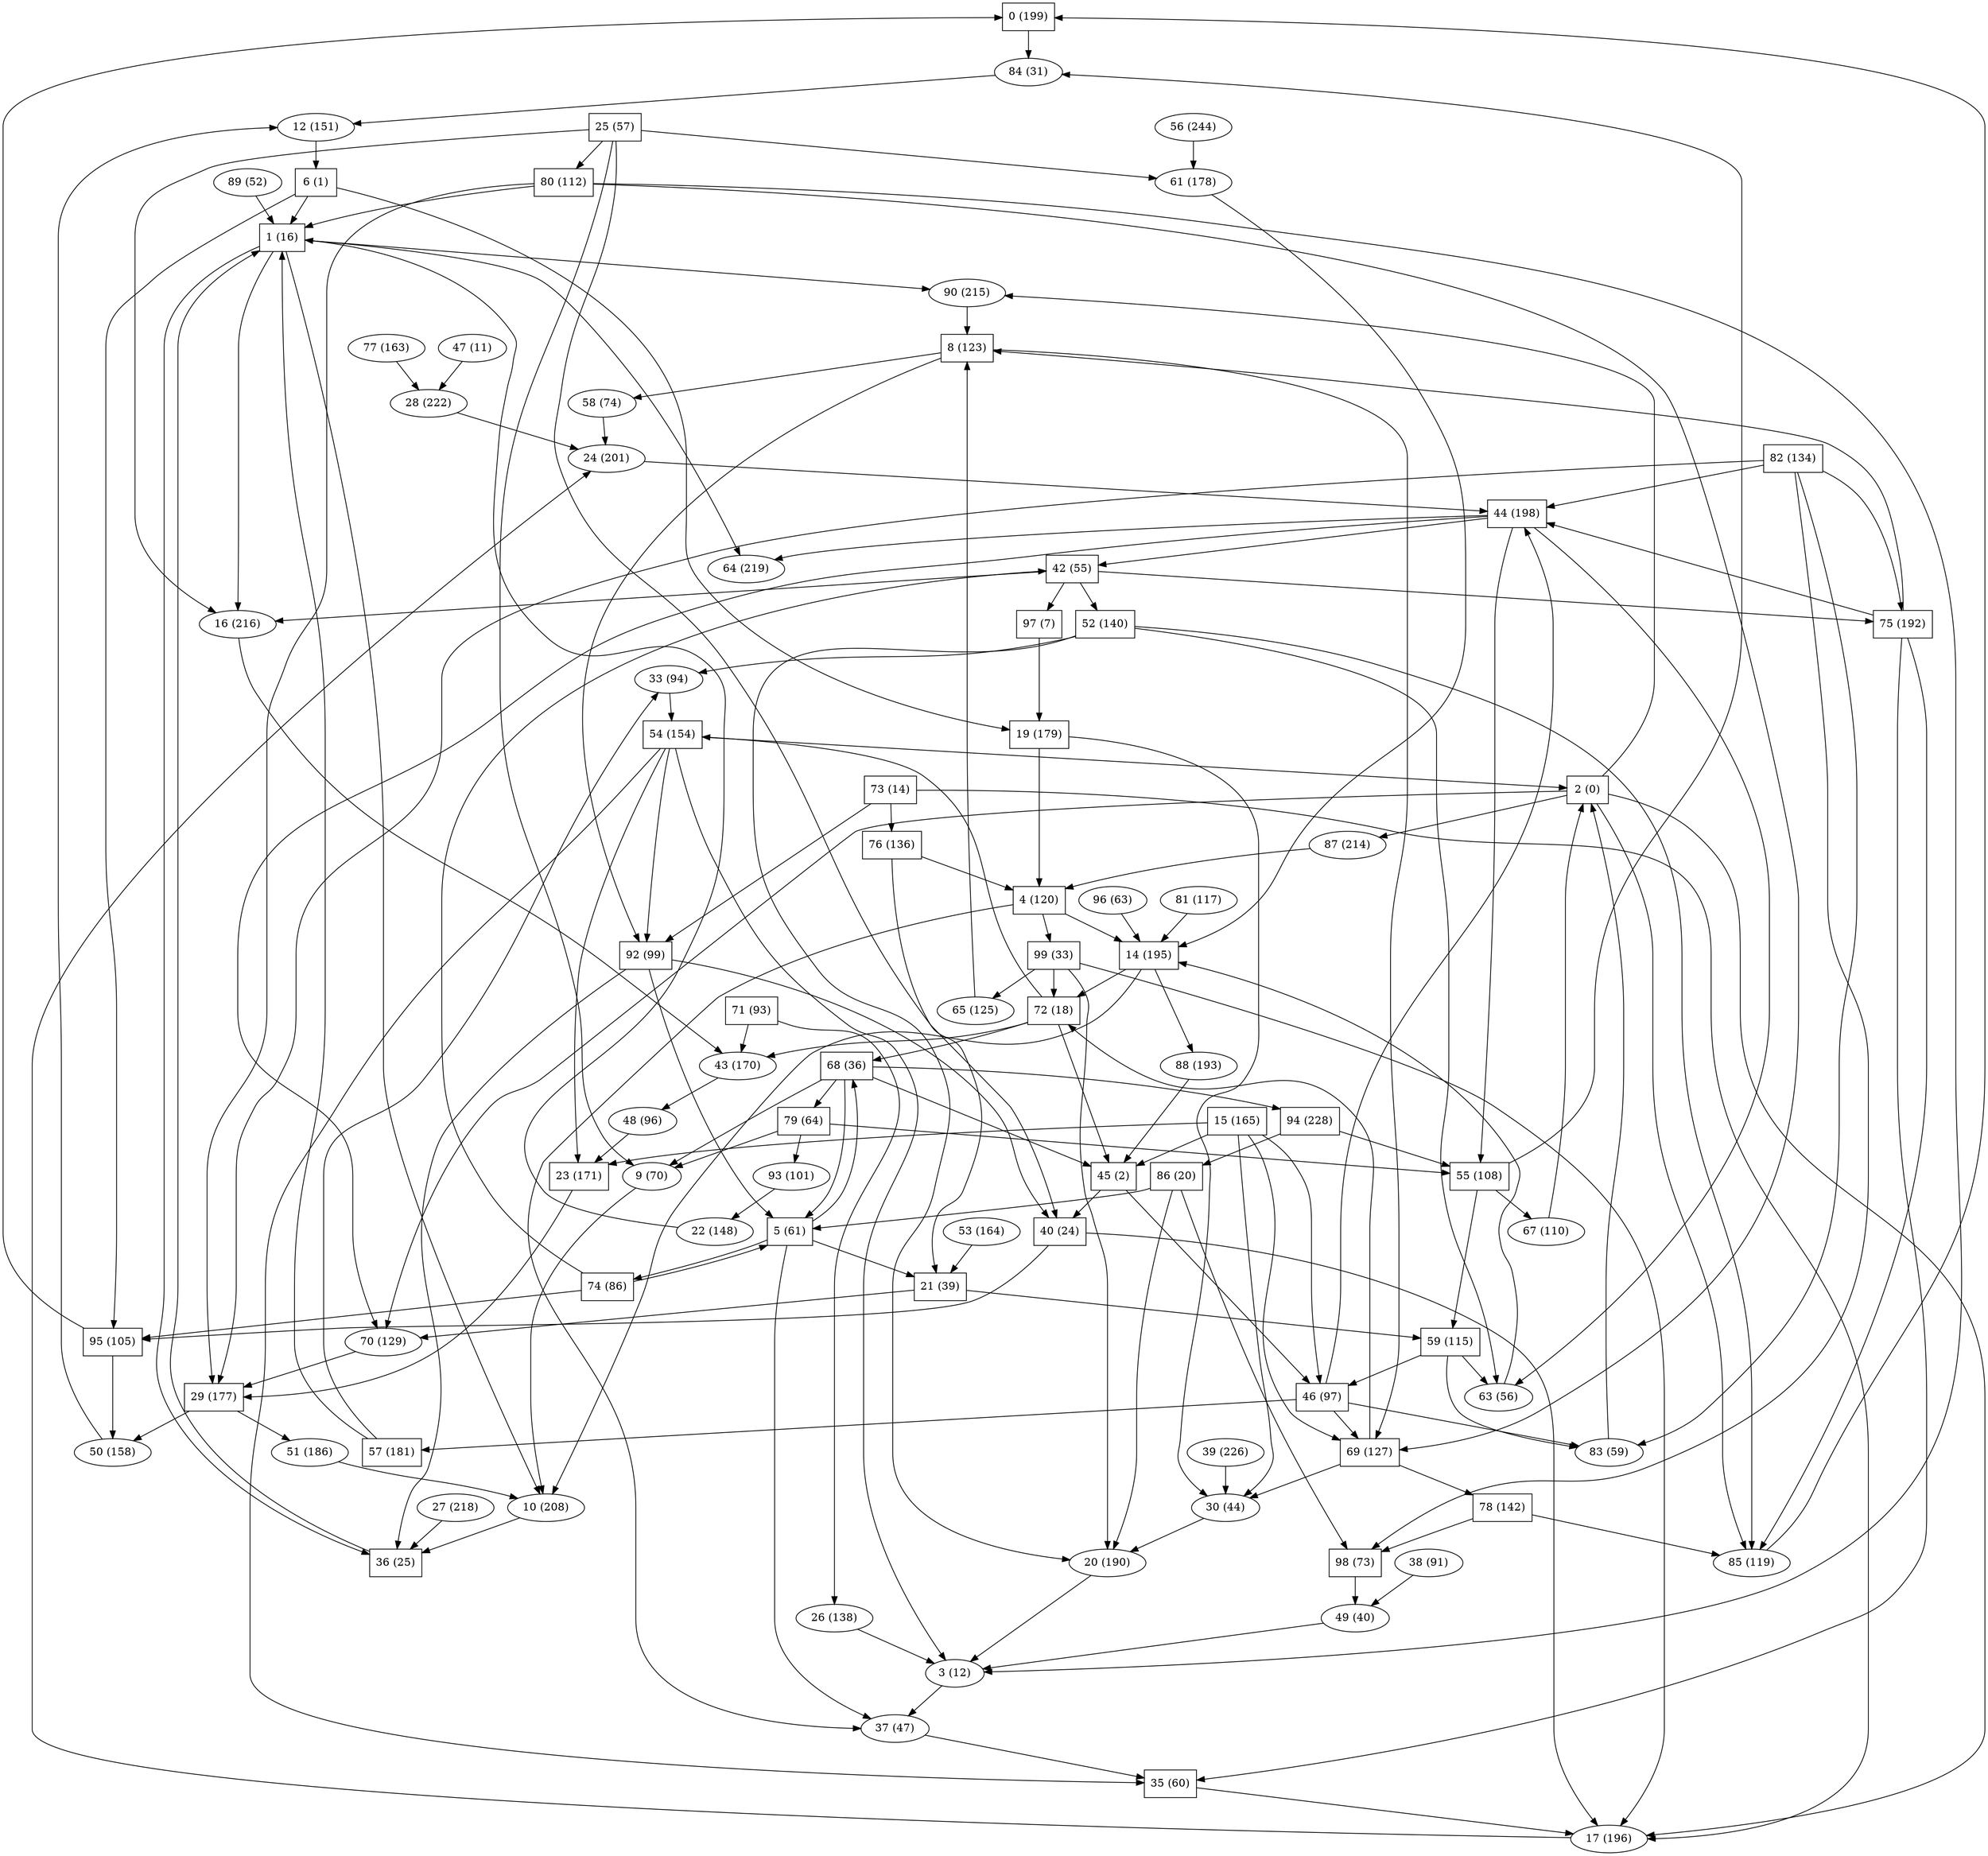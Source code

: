 digraph G { 
"0"[label="\N (199)", color=black, shape=polygon ]
"0"->"84"
"1"[label="\N (16)", color=black, shape=polygon ]
"1"->"10"
"1"->"16"
"1"->"36"
"1"->"64"
"1"->"90"
"2"[label="\N (0)", color=black, shape=polygon ]
"2"->"17"
"2"->"70"
"2"->"85"
"2"->"87"
"2"->"90"
"3"[label="\N (12)" , color=black ]
"3"->"37"
"4"[label="\N (120)", color=black, shape=polygon ]
"4"->"14"
"4"->"37"
"4"->"99"
"5"[label="\N (61)", color=black, shape=polygon ]
"5"->"21"
"5"->"37"
"5"->"68"
"5"->"74"
"6"[label="\N (1)", color=black, shape=polygon ]
"6"->"1"
"6"->"19"
"6"->"95"
"8"[label="\N (123)", color=black, shape=polygon ]
"8"->"58"
"8"->"69"
"8"->"92"
"9"[label="\N (70)" , color=black ]
"9"->"10"
"10"[label="\N (208)" , color=black ]
"10"->"36"
"12"[label="\N (151)" , color=black ]
"12"->"6"
"14"[label="\N (195)", color=black, shape=polygon ]
"14"->"10"
"14"->"72"
"14"->"88"
"15"[label="\N (165)", color=black, shape=polygon ]
"15"->"23"
"15"->"30"
"15"->"45"
"15"->"46"
"15"->"69"
"16"[label="\N (216)" , color=black ]
"16"->"43"
"17"[label="\N (196)" , color=black ]
"17"->"24"
"19"[label="\N (179)", color=black, shape=polygon ]
"19"->"4"
"19"->"30"
"20"[label="\N (190)" , color=black ]
"20"->"3"
"21"[label="\N (39)", color=black, shape=polygon ]
"21"->"59"
"21"->"70"
"22"[label="\N (148)" , color=black ]
"22"->"1"
"23"[label="\N (171)", color=black, shape=polygon ]
"23"->"29"
"24"[label="\N (201)" , color=black ]
"24"->"44"
"25"[label="\N (57)", color=black, shape=polygon ]
"25"->"9"
"25"->"16"
"25"->"40"
"25"->"61"
"25"->"80"
"26"[label="\N (138)" , color=black ]
"26"->"3"
"27"[label="\N (218)" , color=black ]
"27"->"36"
"28"[label="\N (222)" , color=black ]
"28"->"24"
"29"[label="\N (177)", color=black, shape=polygon ]
"29"->"50"
"29"->"51"
"30"[label="\N (44)" , color=black ]
"30"->"20"
"33"[label="\N (94)" , color=black ]
"33"->"54"
"35"[label="\N (60)", color=black, shape=polygon ]
"35"->"17"
"36"[label="\N (25)", color=black, shape=polygon ]
"36"->"1"
"37"[label="\N (47)" , color=black ]
"37"->"35"
"38"[label="\N (91)" , color=black ]
"38"->"49"
"39"[label="\N (226)" , color=black ]
"39"->"30"
"40"[label="\N (24)", color=black, shape=polygon ]
"40"->"17"
"40"->"95"
"42"[label="\N (55)", color=black, shape=polygon ]
"42"->"16"
"42"->"52"
"42"->"75"
"42"->"97"
"43"[label="\N (170)" , color=black ]
"43"->"48"
"44"[label="\N (198)", color=black, shape=polygon ]
"44"->"42"
"44"->"55"
"44"->"63"
"44"->"64"
"44"->"70"
"45"[label="\N (2)", color=black, shape=polygon ]
"45"->"40"
"45"->"46"
"46"[label="\N (97)", color=black, shape=polygon ]
"46"->"44"
"46"->"57"
"46"->"69"
"46"->"83"
"47"[label="\N (11)" , color=black ]
"47"->"28"
"48"[label="\N (96)" , color=black ]
"48"->"23"
"49"[label="\N (40)" , color=black ]
"49"->"3"
"50"[label="\N (158)" , color=black ]
"50"->"12"
"51"[label="\N (186)" , color=black ]
"51"->"10"
"52"[label="\N (140)", color=black, shape=polygon ]
"52"->"20"
"52"->"33"
"52"->"63"
"52"->"85"
"53"[label="\N (164)" , color=black ]
"53"->"21"
"54"[label="\N (154)", color=black, shape=polygon ]
"54"->"2"
"54"->"3"
"54"->"23"
"54"->"35"
"54"->"92"
"55"[label="\N (108)", color=black, shape=polygon ]
"55"->"59"
"55"->"67"
"55"->"84"
"56"[label="\N (244)" , color=black ]
"56"->"61"
"57"[label="\N (181)", color=black, shape=polygon ]
"57"->"1"
"57"->"33"
"58"[label="\N (74)" , color=black ]
"58"->"24"
"59"[label="\N (115)", color=black, shape=polygon ]
"59"->"46"
"59"->"63"
"59"->"83"
"61"[label="\N (178)" , color=black ]
"61"->"14"
"63"[label="\N (56)" , color=black ]
"63"->"14"
"64"[label="\N (219)" , color=black ]
"65"[label="\N (125)" , color=black ]
"65"->"8"
"67"[label="\N (110)" , color=black ]
"67"->"2"
"68"[label="\N (36)", color=black, shape=polygon ]
"68"->"5"
"68"->"9"
"68"->"45"
"68"->"79"
"68"->"94"
"69"[label="\N (127)", color=black, shape=polygon ]
"69"->"30"
"69"->"72"
"69"->"78"
"70"[label="\N (129)" , color=black ]
"70"->"29"
"71"[label="\N (93)", color=black, shape=polygon ]
"71"->"26"
"71"->"43"
"72"[label="\N (18)", color=black, shape=polygon ]
"72"->"43"
"72"->"45"
"72"->"54"
"72"->"68"
"73"[label="\N (14)", color=black, shape=polygon ]
"73"->"17"
"73"->"76"
"73"->"92"
"74"[label="\N (86)", color=black, shape=polygon ]
"74"->"5"
"74"->"42"
"74"->"95"
"75"[label="\N (192)", color=black, shape=polygon ]
"75"->"8"
"75"->"35"
"75"->"44"
"75"->"85"
"76"[label="\N (136)", color=black, shape=polygon ]
"76"->"4"
"76"->"21"
"77"[label="\N (163)" , color=black ]
"77"->"28"
"78"[label="\N (142)", color=black, shape=polygon ]
"78"->"85"
"78"->"98"
"79"[label="\N (64)", color=black, shape=polygon ]
"79"->"9"
"79"->"55"
"79"->"93"
"80"[label="\N (112)", color=black, shape=polygon ]
"80"->"1"
"80"->"3"
"80"->"29"
"80"->"69"
"81"[label="\N (117)" , color=black ]
"81"->"14"
"82"[label="\N (134)", color=black, shape=polygon ]
"82"->"29"
"82"->"44"
"82"->"75"
"82"->"83"
"82"->"98"
"83"[label="\N (59)" , color=black ]
"83"->"2"
"84"[label="\N (31)" , color=black ]
"84"->"12"
"85"[label="\N (119)" , color=black ]
"85"->"0"
"86"[label="\N (20)", color=black, shape=polygon ]
"86"->"5"
"86"->"20"
"86"->"98"
"87"[label="\N (214)" , color=black ]
"87"->"4"
"88"[label="\N (193)" , color=black ]
"88"->"45"
"89"[label="\N (52)" , color=black ]
"89"->"1"
"90"[label="\N (215)" , color=black ]
"90"->"8"
"92"[label="\N (99)", color=black, shape=polygon ]
"92"->"5"
"92"->"36"
"92"->"40"
"93"[label="\N (101)" , color=black ]
"93"->"22"
"94"[label="\N (228)", color=black, shape=polygon ]
"94"->"55"
"94"->"86"
"95"[label="\N (105)", color=black, shape=polygon ]
"95"->"0"
"95"->"50"
"96"[label="\N (63)" , color=black ]
"96"->"14"
"97"[label="\N (7)", color=black, shape=polygon ]
"97"->"19"
"98"[label="\N (73)", color=black, shape=polygon ]
"98"->"49"
"99"[label="\N (33)", color=black, shape=polygon ]
"99"->"17"
"99"->"20"
"99"->"65"
"99"->"72"
}
